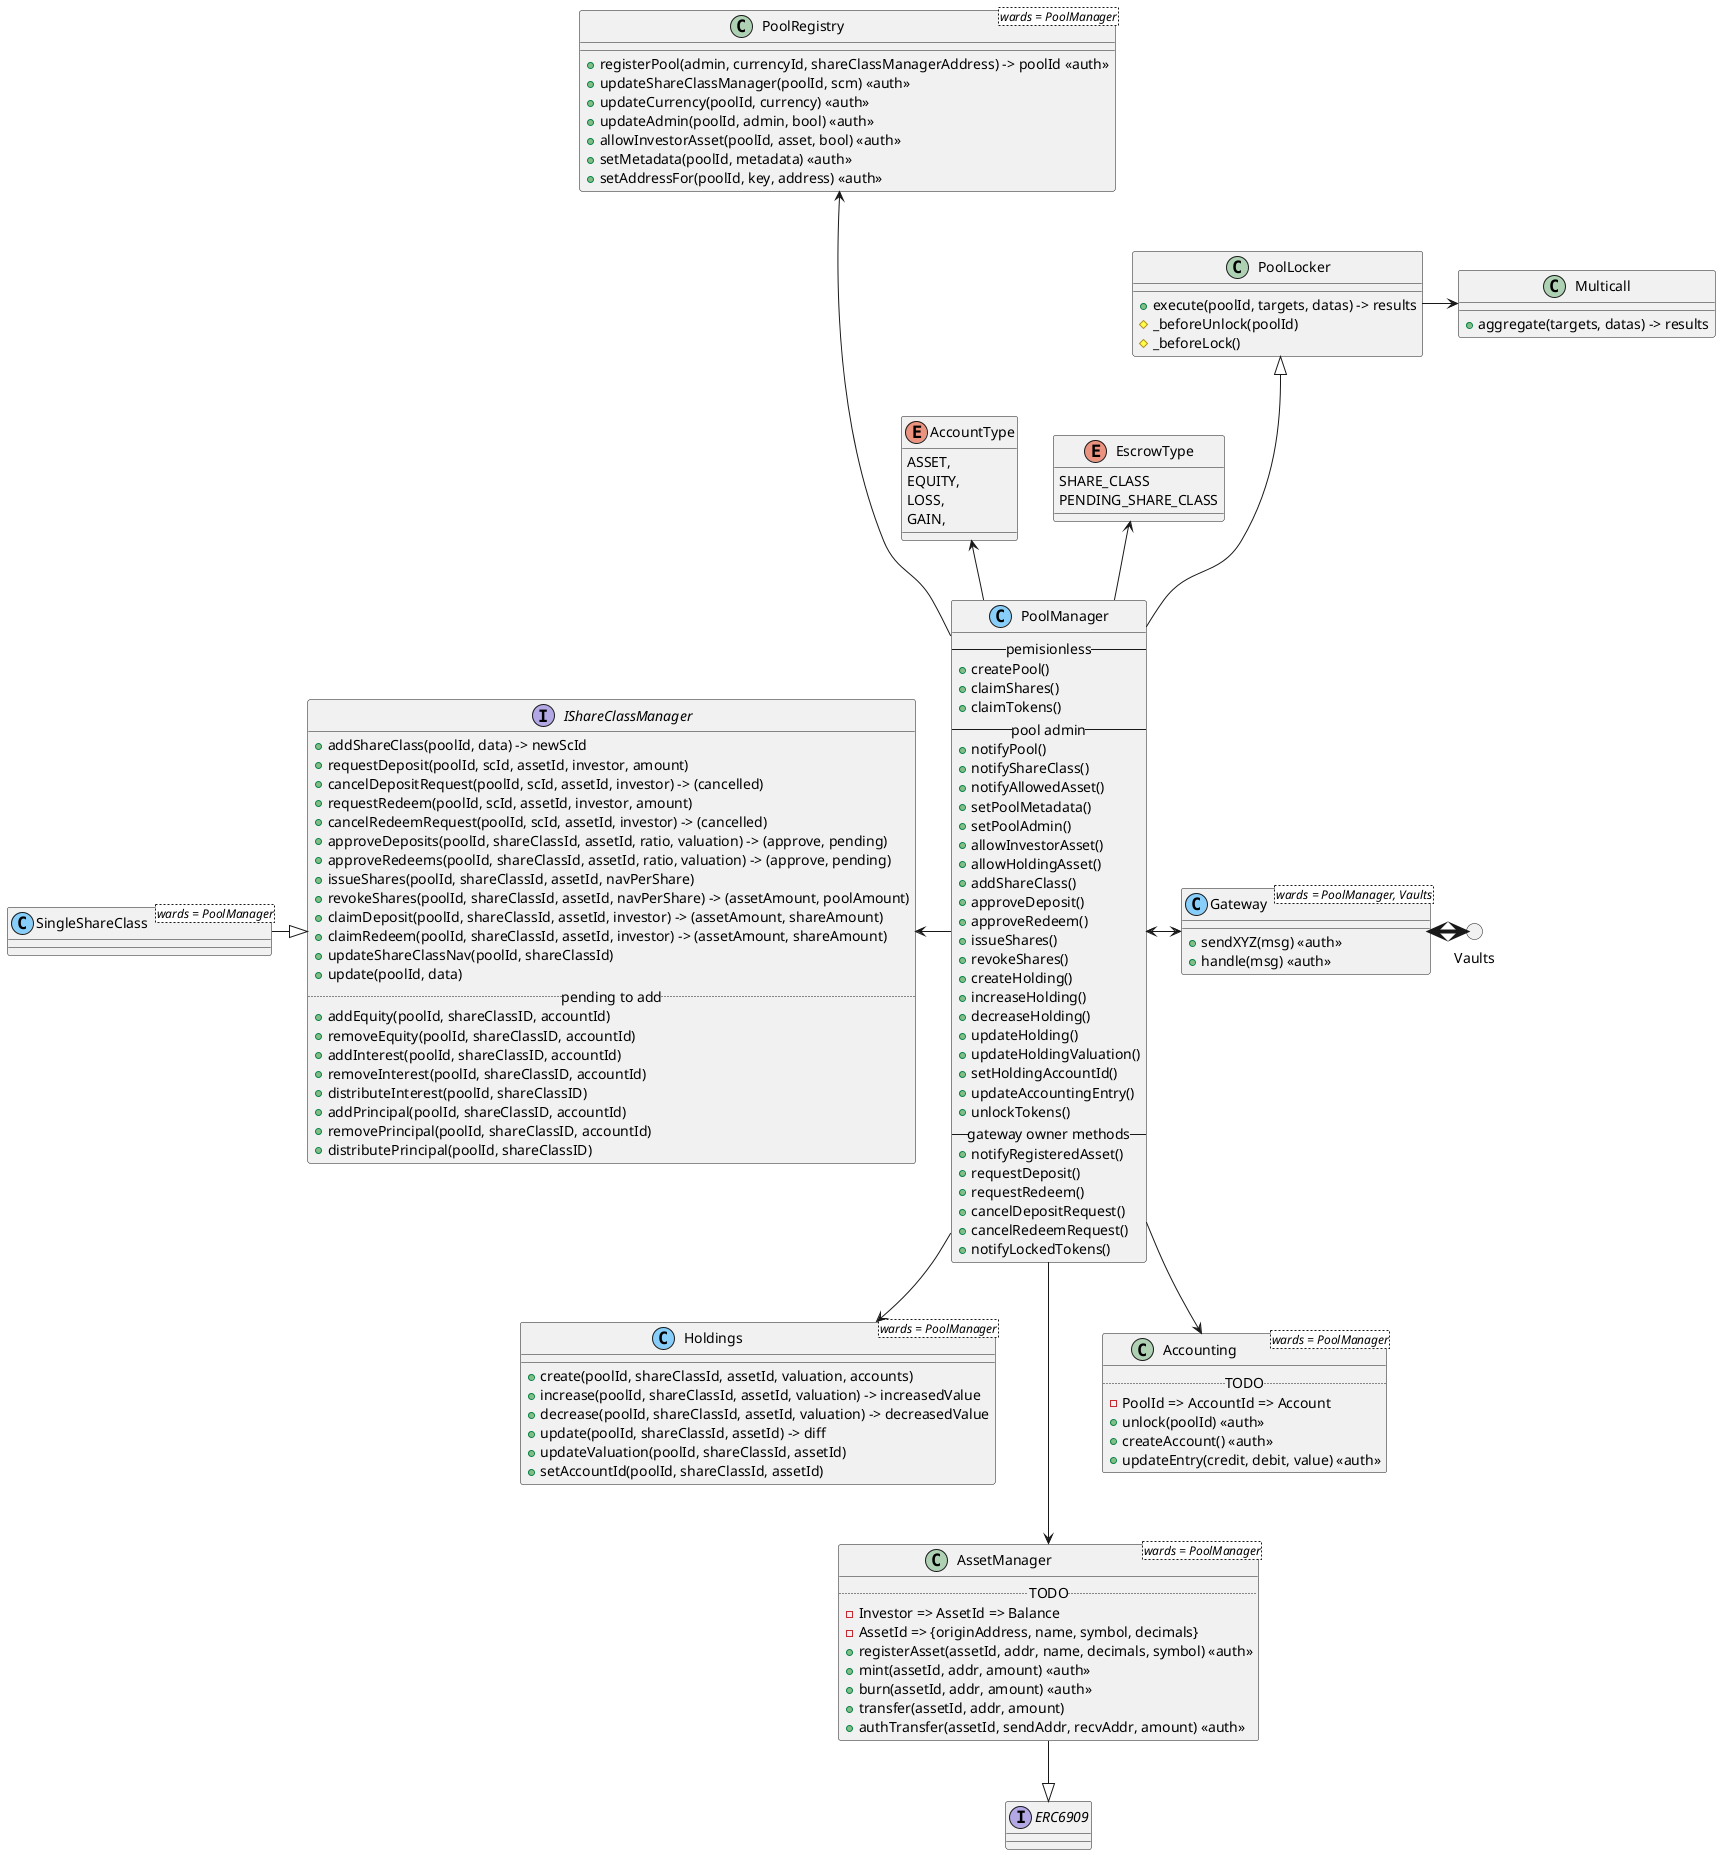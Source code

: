 @startuml
circle Vaults

interface ERC6909 {
}

class Holdings<wards = PoolManager> <<(C, lightskyblue)>> {
    + create(poolId, shareClassId, assetId, valuation, accounts)
    + increase(poolId, shareClassId, assetId, valuation) -> increasedValue
    + decrease(poolId, shareClassId, assetId, valuation) -> decreasedValue
    + update(poolId, shareClassId, assetId) -> diff
    + updateValuation(poolId, shareClassId, assetId)
    + setAccountId(poolId, shareClassId, assetId)
}

class AssetManager<wards = PoolManager> {
    .. TODO ..
    - Investor => AssetId => Balance
    - AssetId => {originAddress, name, symbol, decimals}
    + registerAsset(assetId, addr, name, decimals, symbol) <<auth>>
    + mint(assetId, addr, amount) <<auth>>
    + burn(assetId, addr, amount) <<auth>>
    + transfer(assetId, addr, amount)
    + authTransfer(assetId, sendAddr, recvAddr, amount) <<auth>>
}
AssetManager --|> ERC6909

class PoolRegistry<wards = PoolManager> {
    + registerPool(admin, currencyId, shareClassManagerAddress) -> poolId <<auth>>
    + updateShareClassManager(poolId, scm) <<auth>>
    + updateCurrency(poolId, currency) <<auth>>
    + updateAdmin(poolId, admin, bool) <<auth>>
    + allowInvestorAsset(poolId, asset, bool) <<auth>>
    + setMetadata(poolId, metadata) <<auth>>
    + setAddressFor(poolId, key, address) <<auth>>
}

interface IShareClassManager {
    + addShareClass(poolId, data) -> newScId
    + requestDeposit(poolId, scId, assetId, investor, amount)
    + cancelDepositRequest(poolId, scId, assetId, investor) -> (cancelled)
    + requestRedeem(poolId, scId, assetId, investor, amount)
    + cancelRedeemRequest(poolId, scId, assetId, investor) -> (cancelled)
    + approveDeposits(poolId, shareClassId, assetId, ratio, valuation) -> (approve, pending)
    + approveRedeems(poolId, shareClassId, assetId, ratio, valuation) -> (approve, pending)
    + issueShares(poolId, shareClassId, assetId, navPerShare)
    + revokeShares(poolId, shareClassId, assetId, navPerShare) -> (assetAmount, poolAmount)
    + claimDeposit(poolId, shareClassId, assetId, investor) -> (assetAmount, shareAmount)
    + claimRedeem(poolId, shareClassId, assetId, investor) -> (assetAmount, shareAmount)
    + updateShareClassNav(poolId, shareClassId)
    + update(poolId, data)
    .. pending to add ..
    + addEquity(poolId, shareClassID, accountId)
    + removeEquity(poolId, shareClassID, accountId)
    + addInterest(poolId, shareClassID, accountId)
    + removeInterest(poolId, shareClassID, accountId)
    + distributeInterest(poolId, shareClassID)
    + addPrincipal(poolId, shareClassID, accountId)
    + removePrincipal(poolId, shareClassID, accountId)
    + distributePrincipal(poolId, shareClassID)
}

class SingleShareClass<wards = PoolManager> <<(C, lightskyblue)>>{ }
SingleShareClass -down|> IShareClassManager

class Accounting<wards = PoolManager> {
    .. TODO ..
    - PoolId => AccountId => Account
    + unlock(poolId) <<auth>>
    + createAccount() <<auth>>
    + updateEntry(credit, debit, value) <<auth>>
}

class Multicall {
    + aggregate(targets, datas) -> results
}

class PoolLocker {
    + execute(poolId, targets, datas) -> results
    # _beforeUnlock(poolId)
    # _beforeLock()
}

PoolLocker -right-> Multicall

enum EscrowType {
    SHARE_CLASS
    PENDING_SHARE_CLASS
}

enum AccountType {
    ASSET,
    EQUITY,
    LOSS,
    GAIN,
}

class PoolManager <<(C, lightskyblue)>> {
    -- pemisionless --
    + createPool()
    + claimShares()
    + claimTokens()
    -- pool admin --
    + notifyPool()
    + notifyShareClass()
    + notifyAllowedAsset()
    + setPoolMetadata()
    + setPoolAdmin()
    + allowInvestorAsset()
    + allowHoldingAsset()
    + addShareClass()
    + approveDeposit()
    + approveRedeem()
    + issueShares()
    + revokeShares()
    + createHolding()
    + increaseHolding()
    + decreaseHolding()
    + updateHolding()
    + updateHoldingValuation()
    + setHoldingAccountId()
    + updateAccountingEntry()
    + unlockTokens()
    -- gateway owner methods --
    + notifyRegisteredAsset()
    + requestDeposit()
    + requestRedeem()
    + cancelDepositRequest()
    + cancelRedeemRequest()
    + notifyLockedTokens()
}

PoolManager -up--|> PoolLocker
PoolManager -up-> EscrowType
PoolManager -up-> AccountType
PoolManager -up---> PoolRegistry
PoolManager -left-> IShareClassManager
PoolManager -down->Accounting
PoolManager -down-->AssetManager
PoolManager -down-> Holdings

class Gateway<wards = PoolManager, Vaults> <<(C, lightskyblue)>> {
    + sendXYZ(msg) <<auth>>
    + handle(msg) <<auth>>
}

Gateway <-[thickness=4]right-> Vaults
Gateway <-left-> PoolManager

@enduml
